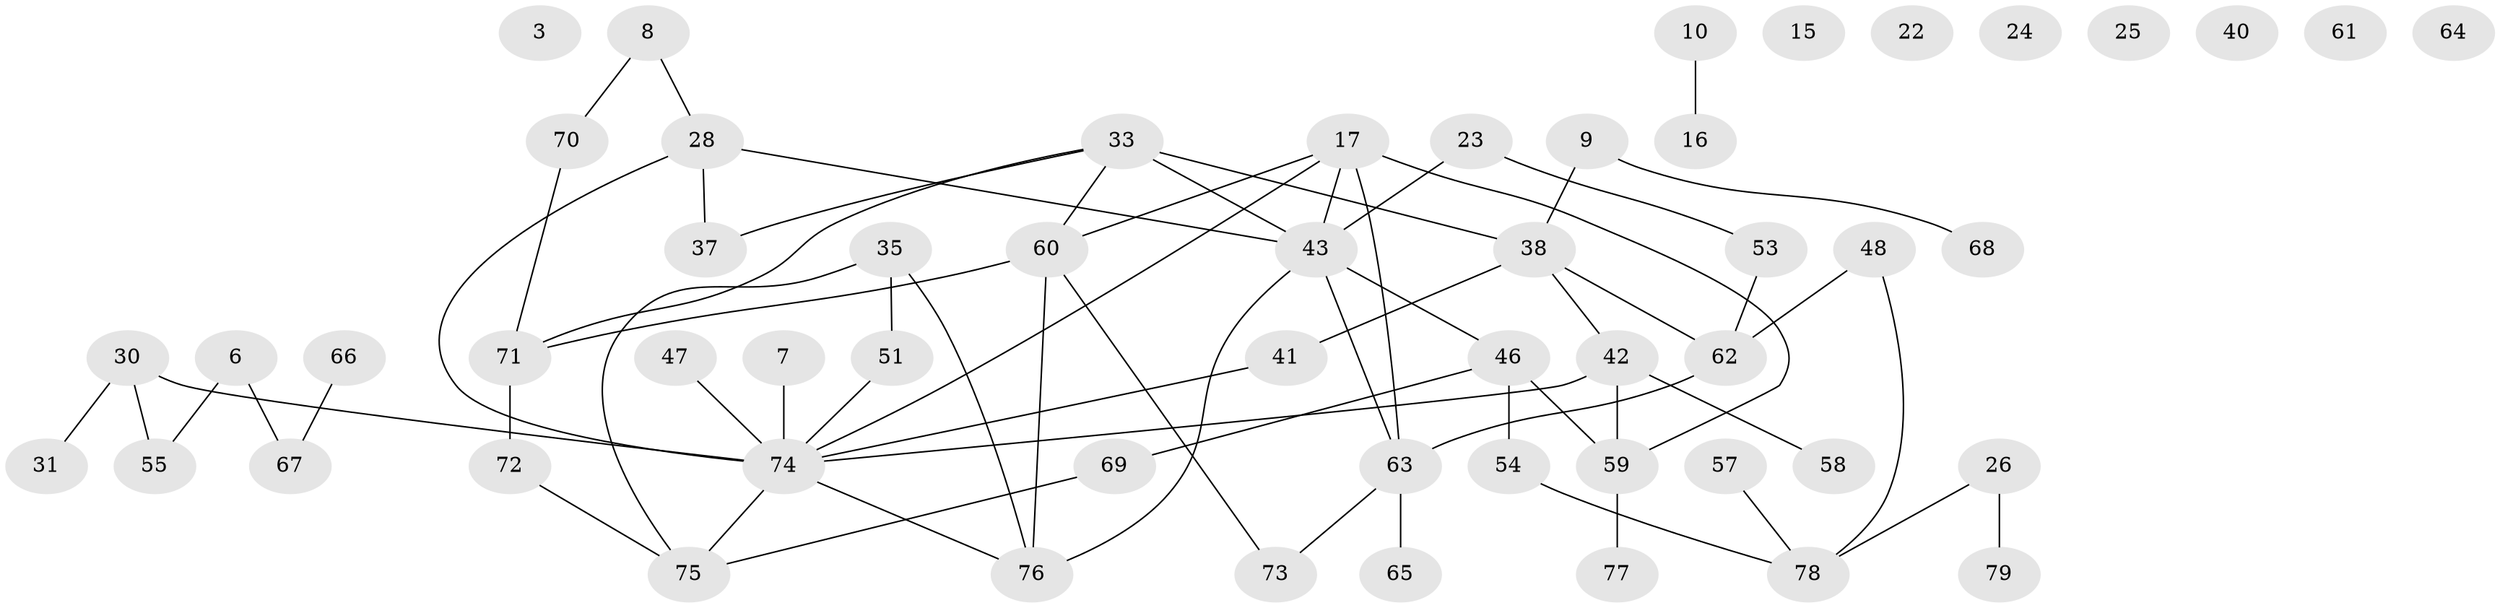 // original degree distribution, {2: 0.26582278481012656, 0: 0.10126582278481013, 1: 0.189873417721519, 4: 0.20253164556962025, 6: 0.05063291139240506, 5: 0.05063291139240506, 3: 0.13924050632911392}
// Generated by graph-tools (version 1.1) at 2025/43/03/04/25 21:43:12]
// undirected, 55 vertices, 65 edges
graph export_dot {
graph [start="1"]
  node [color=gray90,style=filled];
  3;
  6;
  7;
  8;
  9;
  10;
  15;
  16;
  17;
  22;
  23;
  24;
  25;
  26;
  28;
  30;
  31;
  33 [super="+19"];
  35;
  37;
  38 [super="+5+12+1+18"];
  40;
  41;
  42 [super="+20"];
  43 [super="+2+36"];
  46;
  47;
  48 [super="+44"];
  51 [super="+27"];
  53;
  54;
  55 [super="+50"];
  57;
  58;
  59 [super="+14+21"];
  60;
  61;
  62 [super="+4"];
  63 [super="+56"];
  64;
  65;
  66;
  67;
  68;
  69;
  70;
  71 [super="+29"];
  72 [super="+52"];
  73;
  74 [super="+49"];
  75 [super="+45"];
  76 [super="+34"];
  77;
  78;
  79;
  6 -- 67;
  6 -- 55;
  7 -- 74;
  8 -- 28;
  8 -- 70;
  9 -- 68;
  9 -- 38;
  10 -- 16;
  17 -- 59;
  17 -- 60;
  17 -- 63 [weight=2];
  17 -- 74;
  17 -- 43;
  23 -- 43;
  23 -- 53;
  26 -- 78;
  26 -- 79;
  28 -- 37;
  28 -- 74;
  28 -- 43;
  30 -- 31;
  30 -- 55 [weight=2];
  30 -- 74;
  33 -- 37;
  33 -- 43 [weight=2];
  33 -- 71 [weight=2];
  33 -- 38 [weight=2];
  33 -- 60;
  35 -- 75 [weight=2];
  35 -- 76;
  35 -- 51;
  38 -- 62;
  38 -- 41;
  38 -- 42;
  41 -- 74;
  42 -- 58;
  42 -- 74;
  42 -- 59;
  43 -- 63;
  43 -- 76;
  43 -- 46;
  46 -- 54;
  46 -- 59;
  46 -- 69;
  47 -- 74;
  48 -- 62;
  48 -- 78;
  51 -- 74;
  53 -- 62;
  54 -- 78;
  57 -- 78;
  59 -- 77;
  60 -- 71;
  60 -- 73;
  60 -- 76 [weight=2];
  62 -- 63;
  63 -- 73;
  63 -- 65;
  66 -- 67;
  69 -- 75 [weight=2];
  70 -- 71;
  71 -- 72;
  72 -- 75 [weight=2];
  74 -- 75 [weight=2];
  74 -- 76;
}
